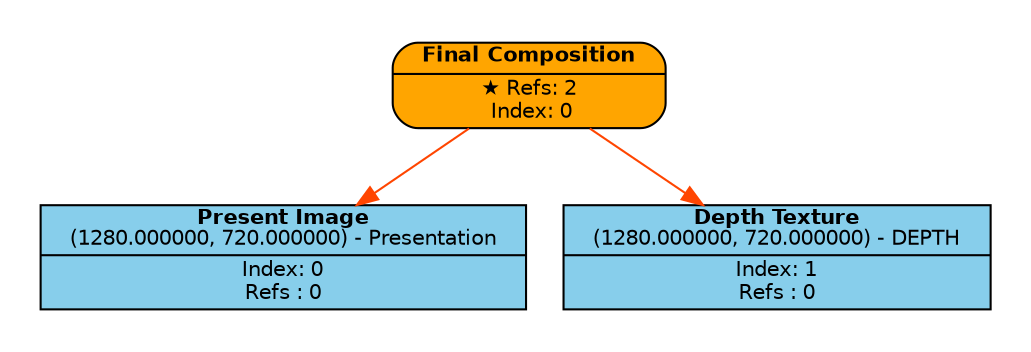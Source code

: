 digraph FrameGraph {
graph [style=invis, rankdir="TB" ordering=out, splines=spline]
node [shape=record, fontname="helvetica", fontsize=10, margin="0.2,0.03"]

P0 [label=<{ {<B>Final Composition</B>} | {&#x2605; Refs: 2<BR/> Index: 0} }> style="rounded,filled", fillcolor=orange]

R0_1 [label=<{ {<B>Present Image</B><BR/>(1280.000000, 720.000000) - Presentation} | {Index: 0<BR/>Refs : 0} }> style=filled, fillcolor=skyblue]
R1_1 [label=<{ {<B>Depth Texture</B><BR/>(1280.000000, 720.000000) - DEPTH} | {Index: 1<BR/>Refs : 0} }> style=filled, fillcolor=skyblue]

P0 -> { R0_1 R1_1 } [color=orangered]

R0_1 -> { } [color=olivedrab3]
R1_1 -> { } [color=olivedrab3]

subgraph cluster_0 {
P0 R0_1 R1_1 
}

subgraph cluster_imported_resources {
graph [style=dotted, fontname="helvetica", label=< <B>Imported</B> >]

}

}